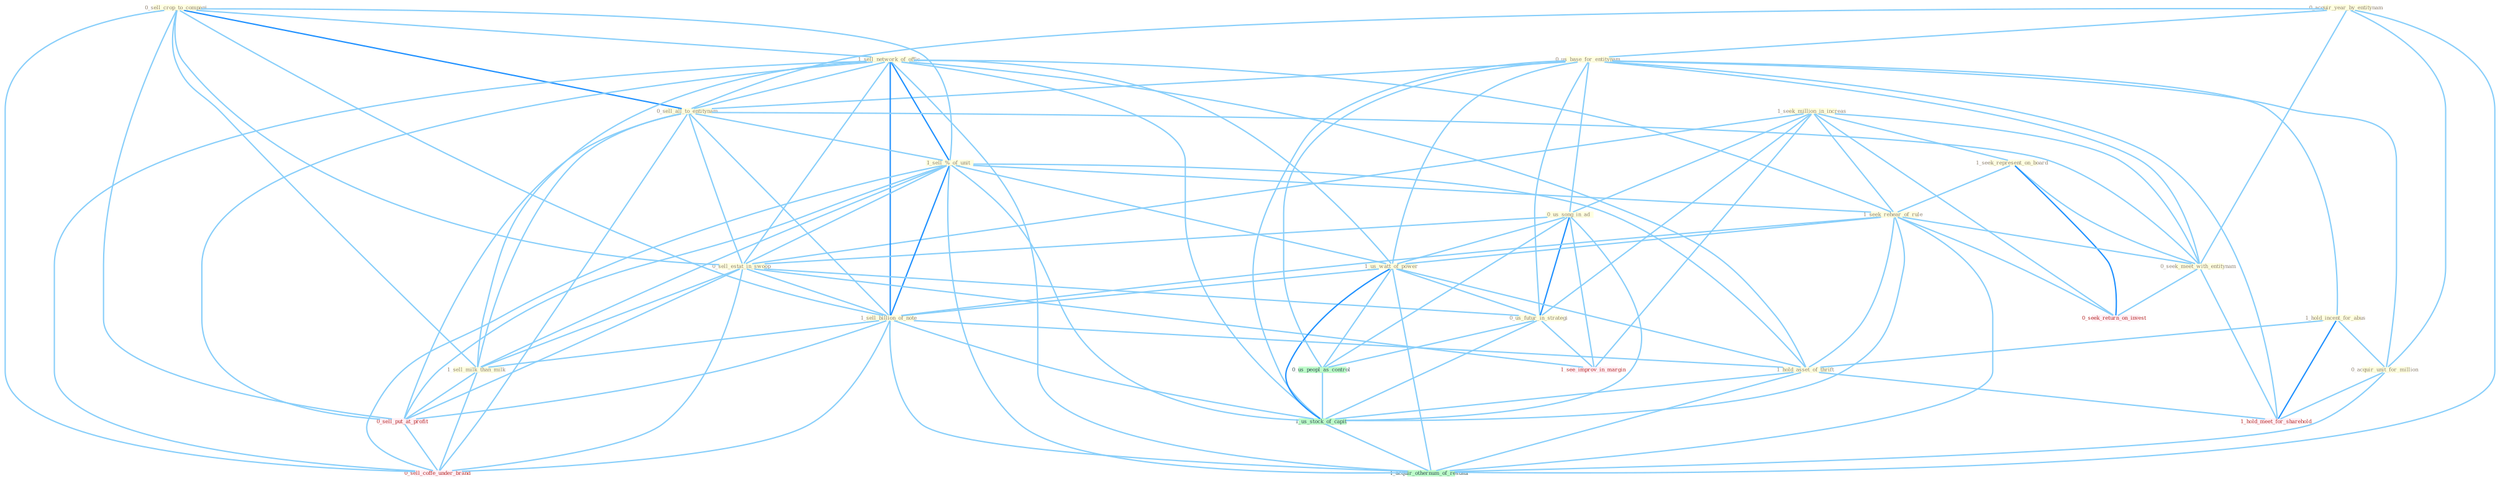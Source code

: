 Graph G{ 
    node
    [shape=polygon,style=filled,width=.5,height=.06,color="#BDFCC9",fixedsize=true,fontsize=4,
    fontcolor="#2f4f4f"];
    {node
    [color="#ffffe0", fontcolor="#8b7d6b"] "0_sell_crop_to_compani " "0_acquir_year_by_entitynam " "1_seek_million_in_increas " "0_us_base_for_entitynam " "1_sell_network_of_offic " "0_sell_all_to_entitynam " "0_us_song_in_ad " "1_sell_%_of_unit " "1_hold_incent_for_abus " "1_seek_represent_on_board " "0_sell_estat_in_swoop " "1_seek_rehear_of_rule " "1_us_watt_of_power " "0_acquir_unit_for_million " "0_us_futur_in_strategi " "0_seek_meet_with_entitynam " "1_sell_billion_of_note " "1_hold_asset_of_thrift " "1_sell_milk_than_milk "}
{node [color="#fff0f5", fontcolor="#b22222"] "0_sell_put_at_profit " "0_seek_return_on_invest " "1_see_improv_in_margin " "0_sell_coffe_under_brand " "1_hold_meet_for_sharehold "}
edge [color="#B0E2FF"];

	"0_sell_crop_to_compani " -- "1_sell_network_of_offic " [w="1", color="#87cefa" ];
	"0_sell_crop_to_compani " -- "0_sell_all_to_entitynam " [w="2", color="#1e90ff" , len=0.8];
	"0_sell_crop_to_compani " -- "1_sell_%_of_unit " [w="1", color="#87cefa" ];
	"0_sell_crop_to_compani " -- "0_sell_estat_in_swoop " [w="1", color="#87cefa" ];
	"0_sell_crop_to_compani " -- "1_sell_billion_of_note " [w="1", color="#87cefa" ];
	"0_sell_crop_to_compani " -- "1_sell_milk_than_milk " [w="1", color="#87cefa" ];
	"0_sell_crop_to_compani " -- "0_sell_put_at_profit " [w="1", color="#87cefa" ];
	"0_sell_crop_to_compani " -- "0_sell_coffe_under_brand " [w="1", color="#87cefa" ];
	"0_acquir_year_by_entitynam " -- "0_us_base_for_entitynam " [w="1", color="#87cefa" ];
	"0_acquir_year_by_entitynam " -- "0_sell_all_to_entitynam " [w="1", color="#87cefa" ];
	"0_acquir_year_by_entitynam " -- "0_acquir_unit_for_million " [w="1", color="#87cefa" ];
	"0_acquir_year_by_entitynam " -- "0_seek_meet_with_entitynam " [w="1", color="#87cefa" ];
	"0_acquir_year_by_entitynam " -- "1_acquir_othernum_of_restaur " [w="1", color="#87cefa" ];
	"1_seek_million_in_increas " -- "0_us_song_in_ad " [w="1", color="#87cefa" ];
	"1_seek_million_in_increas " -- "1_seek_represent_on_board " [w="1", color="#87cefa" ];
	"1_seek_million_in_increas " -- "0_sell_estat_in_swoop " [w="1", color="#87cefa" ];
	"1_seek_million_in_increas " -- "1_seek_rehear_of_rule " [w="1", color="#87cefa" ];
	"1_seek_million_in_increas " -- "0_us_futur_in_strategi " [w="1", color="#87cefa" ];
	"1_seek_million_in_increas " -- "0_seek_meet_with_entitynam " [w="1", color="#87cefa" ];
	"1_seek_million_in_increas " -- "0_seek_return_on_invest " [w="1", color="#87cefa" ];
	"1_seek_million_in_increas " -- "1_see_improv_in_margin " [w="1", color="#87cefa" ];
	"0_us_base_for_entitynam " -- "0_sell_all_to_entitynam " [w="1", color="#87cefa" ];
	"0_us_base_for_entitynam " -- "0_us_song_in_ad " [w="1", color="#87cefa" ];
	"0_us_base_for_entitynam " -- "1_hold_incent_for_abus " [w="1", color="#87cefa" ];
	"0_us_base_for_entitynam " -- "1_us_watt_of_power " [w="1", color="#87cefa" ];
	"0_us_base_for_entitynam " -- "0_acquir_unit_for_million " [w="1", color="#87cefa" ];
	"0_us_base_for_entitynam " -- "0_us_futur_in_strategi " [w="1", color="#87cefa" ];
	"0_us_base_for_entitynam " -- "0_seek_meet_with_entitynam " [w="1", color="#87cefa" ];
	"0_us_base_for_entitynam " -- "0_us_peopl_as_control " [w="1", color="#87cefa" ];
	"0_us_base_for_entitynam " -- "1_us_stock_of_capit " [w="1", color="#87cefa" ];
	"0_us_base_for_entitynam " -- "1_hold_meet_for_sharehold " [w="1", color="#87cefa" ];
	"1_sell_network_of_offic " -- "0_sell_all_to_entitynam " [w="1", color="#87cefa" ];
	"1_sell_network_of_offic " -- "1_sell_%_of_unit " [w="2", color="#1e90ff" , len=0.8];
	"1_sell_network_of_offic " -- "0_sell_estat_in_swoop " [w="1", color="#87cefa" ];
	"1_sell_network_of_offic " -- "1_seek_rehear_of_rule " [w="1", color="#87cefa" ];
	"1_sell_network_of_offic " -- "1_us_watt_of_power " [w="1", color="#87cefa" ];
	"1_sell_network_of_offic " -- "1_sell_billion_of_note " [w="2", color="#1e90ff" , len=0.8];
	"1_sell_network_of_offic " -- "1_hold_asset_of_thrift " [w="1", color="#87cefa" ];
	"1_sell_network_of_offic " -- "1_sell_milk_than_milk " [w="1", color="#87cefa" ];
	"1_sell_network_of_offic " -- "0_sell_put_at_profit " [w="1", color="#87cefa" ];
	"1_sell_network_of_offic " -- "1_us_stock_of_capit " [w="1", color="#87cefa" ];
	"1_sell_network_of_offic " -- "0_sell_coffe_under_brand " [w="1", color="#87cefa" ];
	"1_sell_network_of_offic " -- "1_acquir_othernum_of_restaur " [w="1", color="#87cefa" ];
	"0_sell_all_to_entitynam " -- "1_sell_%_of_unit " [w="1", color="#87cefa" ];
	"0_sell_all_to_entitynam " -- "0_sell_estat_in_swoop " [w="1", color="#87cefa" ];
	"0_sell_all_to_entitynam " -- "0_seek_meet_with_entitynam " [w="1", color="#87cefa" ];
	"0_sell_all_to_entitynam " -- "1_sell_billion_of_note " [w="1", color="#87cefa" ];
	"0_sell_all_to_entitynam " -- "1_sell_milk_than_milk " [w="1", color="#87cefa" ];
	"0_sell_all_to_entitynam " -- "0_sell_put_at_profit " [w="1", color="#87cefa" ];
	"0_sell_all_to_entitynam " -- "0_sell_coffe_under_brand " [w="1", color="#87cefa" ];
	"0_us_song_in_ad " -- "0_sell_estat_in_swoop " [w="1", color="#87cefa" ];
	"0_us_song_in_ad " -- "1_us_watt_of_power " [w="1", color="#87cefa" ];
	"0_us_song_in_ad " -- "0_us_futur_in_strategi " [w="2", color="#1e90ff" , len=0.8];
	"0_us_song_in_ad " -- "0_us_peopl_as_control " [w="1", color="#87cefa" ];
	"0_us_song_in_ad " -- "1_us_stock_of_capit " [w="1", color="#87cefa" ];
	"0_us_song_in_ad " -- "1_see_improv_in_margin " [w="1", color="#87cefa" ];
	"1_sell_%_of_unit " -- "0_sell_estat_in_swoop " [w="1", color="#87cefa" ];
	"1_sell_%_of_unit " -- "1_seek_rehear_of_rule " [w="1", color="#87cefa" ];
	"1_sell_%_of_unit " -- "1_us_watt_of_power " [w="1", color="#87cefa" ];
	"1_sell_%_of_unit " -- "1_sell_billion_of_note " [w="2", color="#1e90ff" , len=0.8];
	"1_sell_%_of_unit " -- "1_hold_asset_of_thrift " [w="1", color="#87cefa" ];
	"1_sell_%_of_unit " -- "1_sell_milk_than_milk " [w="1", color="#87cefa" ];
	"1_sell_%_of_unit " -- "0_sell_put_at_profit " [w="1", color="#87cefa" ];
	"1_sell_%_of_unit " -- "1_us_stock_of_capit " [w="1", color="#87cefa" ];
	"1_sell_%_of_unit " -- "0_sell_coffe_under_brand " [w="1", color="#87cefa" ];
	"1_sell_%_of_unit " -- "1_acquir_othernum_of_restaur " [w="1", color="#87cefa" ];
	"1_hold_incent_for_abus " -- "0_acquir_unit_for_million " [w="1", color="#87cefa" ];
	"1_hold_incent_for_abus " -- "1_hold_asset_of_thrift " [w="1", color="#87cefa" ];
	"1_hold_incent_for_abus " -- "1_hold_meet_for_sharehold " [w="2", color="#1e90ff" , len=0.8];
	"1_seek_represent_on_board " -- "1_seek_rehear_of_rule " [w="1", color="#87cefa" ];
	"1_seek_represent_on_board " -- "0_seek_meet_with_entitynam " [w="1", color="#87cefa" ];
	"1_seek_represent_on_board " -- "0_seek_return_on_invest " [w="2", color="#1e90ff" , len=0.8];
	"0_sell_estat_in_swoop " -- "0_us_futur_in_strategi " [w="1", color="#87cefa" ];
	"0_sell_estat_in_swoop " -- "1_sell_billion_of_note " [w="1", color="#87cefa" ];
	"0_sell_estat_in_swoop " -- "1_sell_milk_than_milk " [w="1", color="#87cefa" ];
	"0_sell_estat_in_swoop " -- "0_sell_put_at_profit " [w="1", color="#87cefa" ];
	"0_sell_estat_in_swoop " -- "1_see_improv_in_margin " [w="1", color="#87cefa" ];
	"0_sell_estat_in_swoop " -- "0_sell_coffe_under_brand " [w="1", color="#87cefa" ];
	"1_seek_rehear_of_rule " -- "1_us_watt_of_power " [w="1", color="#87cefa" ];
	"1_seek_rehear_of_rule " -- "0_seek_meet_with_entitynam " [w="1", color="#87cefa" ];
	"1_seek_rehear_of_rule " -- "1_sell_billion_of_note " [w="1", color="#87cefa" ];
	"1_seek_rehear_of_rule " -- "1_hold_asset_of_thrift " [w="1", color="#87cefa" ];
	"1_seek_rehear_of_rule " -- "0_seek_return_on_invest " [w="1", color="#87cefa" ];
	"1_seek_rehear_of_rule " -- "1_us_stock_of_capit " [w="1", color="#87cefa" ];
	"1_seek_rehear_of_rule " -- "1_acquir_othernum_of_restaur " [w="1", color="#87cefa" ];
	"1_us_watt_of_power " -- "0_us_futur_in_strategi " [w="1", color="#87cefa" ];
	"1_us_watt_of_power " -- "1_sell_billion_of_note " [w="1", color="#87cefa" ];
	"1_us_watt_of_power " -- "1_hold_asset_of_thrift " [w="1", color="#87cefa" ];
	"1_us_watt_of_power " -- "0_us_peopl_as_control " [w="1", color="#87cefa" ];
	"1_us_watt_of_power " -- "1_us_stock_of_capit " [w="2", color="#1e90ff" , len=0.8];
	"1_us_watt_of_power " -- "1_acquir_othernum_of_restaur " [w="1", color="#87cefa" ];
	"0_acquir_unit_for_million " -- "1_hold_meet_for_sharehold " [w="1", color="#87cefa" ];
	"0_acquir_unit_for_million " -- "1_acquir_othernum_of_restaur " [w="1", color="#87cefa" ];
	"0_us_futur_in_strategi " -- "0_us_peopl_as_control " [w="1", color="#87cefa" ];
	"0_us_futur_in_strategi " -- "1_us_stock_of_capit " [w="1", color="#87cefa" ];
	"0_us_futur_in_strategi " -- "1_see_improv_in_margin " [w="1", color="#87cefa" ];
	"0_seek_meet_with_entitynam " -- "0_seek_return_on_invest " [w="1", color="#87cefa" ];
	"0_seek_meet_with_entitynam " -- "1_hold_meet_for_sharehold " [w="1", color="#87cefa" ];
	"1_sell_billion_of_note " -- "1_hold_asset_of_thrift " [w="1", color="#87cefa" ];
	"1_sell_billion_of_note " -- "1_sell_milk_than_milk " [w="1", color="#87cefa" ];
	"1_sell_billion_of_note " -- "0_sell_put_at_profit " [w="1", color="#87cefa" ];
	"1_sell_billion_of_note " -- "1_us_stock_of_capit " [w="1", color="#87cefa" ];
	"1_sell_billion_of_note " -- "0_sell_coffe_under_brand " [w="1", color="#87cefa" ];
	"1_sell_billion_of_note " -- "1_acquir_othernum_of_restaur " [w="1", color="#87cefa" ];
	"1_hold_asset_of_thrift " -- "1_us_stock_of_capit " [w="1", color="#87cefa" ];
	"1_hold_asset_of_thrift " -- "1_hold_meet_for_sharehold " [w="1", color="#87cefa" ];
	"1_hold_asset_of_thrift " -- "1_acquir_othernum_of_restaur " [w="1", color="#87cefa" ];
	"1_sell_milk_than_milk " -- "0_sell_put_at_profit " [w="1", color="#87cefa" ];
	"1_sell_milk_than_milk " -- "0_sell_coffe_under_brand " [w="1", color="#87cefa" ];
	"0_us_peopl_as_control " -- "1_us_stock_of_capit " [w="1", color="#87cefa" ];
	"0_sell_put_at_profit " -- "0_sell_coffe_under_brand " [w="1", color="#87cefa" ];
	"1_us_stock_of_capit " -- "1_acquir_othernum_of_restaur " [w="1", color="#87cefa" ];
}